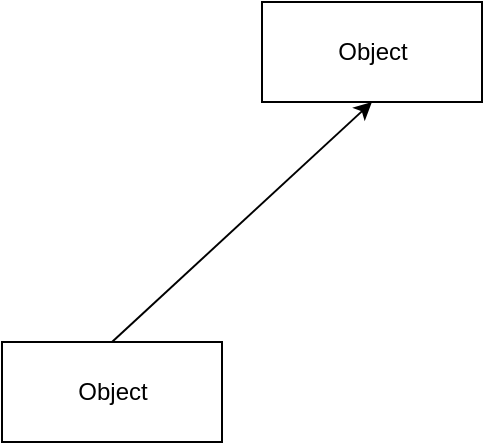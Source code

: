 <mxfile>
    <diagram id="m_Qp49Fu_AW4LPR-Amxy" name="Страница 1">
        <mxGraphModel dx="1099" dy="797" grid="1" gridSize="10" guides="1" tooltips="1" connect="1" arrows="1" fold="1" page="1" pageScale="1" pageWidth="827" pageHeight="1169" math="0" shadow="0">
            <root>
                <mxCell id="0"/>
                <mxCell id="1" parent="0"/>
                <mxCell id="8" value="Object" style="html=1;" vertex="1" parent="1">
                    <mxGeometry x="220" y="330" width="110" height="50" as="geometry"/>
                </mxCell>
                <mxCell id="12" style="edgeStyle=none;html=1;exitX=0.5;exitY=0;exitDx=0;exitDy=0;entryX=0.5;entryY=1;entryDx=0;entryDy=0;" edge="1" parent="1" source="9" target="8">
                    <mxGeometry relative="1" as="geometry"/>
                </mxCell>
                <mxCell id="9" value="Object" style="html=1;" vertex="1" parent="1">
                    <mxGeometry x="90" y="500" width="110" height="50" as="geometry"/>
                </mxCell>
            </root>
        </mxGraphModel>
    </diagram>
</mxfile>